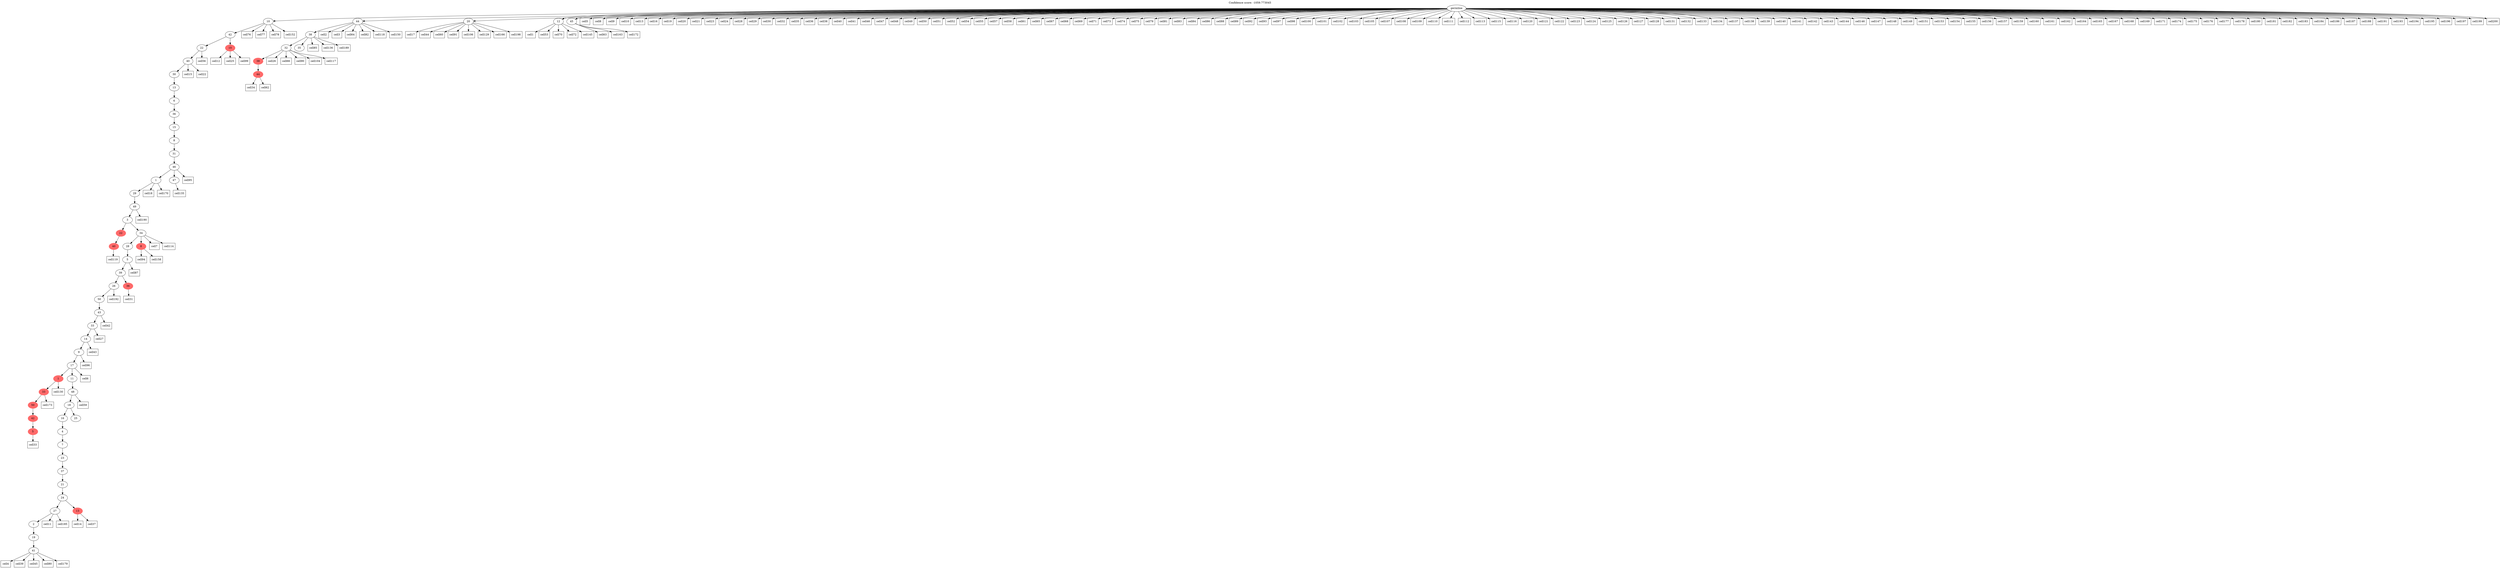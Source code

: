 digraph g {
	"59" -> "60";
	"60" [color=indianred1, style=filled, label="40"];
	"57" -> "58";
	"58" [color=indianred1, style=filled, label="5"];
	"56" -> "57";
	"57" [color=indianred1, style=filled, label="42"];
	"55" -> "56";
	"56" [color=indianred1, style=filled, label="50"];
	"54" -> "55";
	"55" [color=indianred1, style=filled, label="33"];
	"50" -> "51";
	"51" [label="41"];
	"49" -> "50";
	"50" [label="19"];
	"48" -> "49";
	"49" [label="2"];
	"47" -> "48";
	"48" [label="27"];
	"47" -> "52";
	"52" [color=indianred1, style=filled, label="13"];
	"46" -> "47";
	"47" [label="24"];
	"45" -> "46";
	"46" [label="21"];
	"44" -> "45";
	"45" [label="37"];
	"43" -> "44";
	"44" [label="23"];
	"42" -> "43";
	"43" [label="7"];
	"41" -> "42";
	"42" [label="4"];
	"40" -> "41";
	"41" [label="16"];
	"40" -> "53";
	"53" [label="25"];
	"39" -> "40";
	"40" [label="18"];
	"38" -> "39";
	"39" [label="48"];
	"37" -> "38";
	"38" [label="11"];
	"37" -> "54";
	"54" [color=indianred1, style=filled, label="1"];
	"36" -> "37";
	"37" [label="17"];
	"35" -> "36";
	"36" [label="9"];
	"34" -> "35";
	"35" [label="14"];
	"33" -> "34";
	"34" [label="33"];
	"32" -> "33";
	"33" [label="43"];
	"31" -> "32";
	"32" [label="50"];
	"29" -> "30";
	"30" [color=indianred1, style=filled, label="36"];
	"29" -> "31";
	"31" [label="26"];
	"28" -> "29";
	"29" [label="39"];
	"27" -> "28";
	"28" [label="5"];
	"25" -> "26";
	"26" [color=indianred1, style=filled, label="8"];
	"25" -> "27";
	"27" [label="28"];
	"24" -> "25";
	"25" [label="34"];
	"24" -> "59";
	"59" [color=indianred1, style=filled, label="22"];
	"23" -> "24";
	"24" [label="3"];
	"22" -> "23";
	"23" [label="49"];
	"21" -> "22";
	"22" [label="29"];
	"20" -> "21";
	"21" [label="1"];
	"20" -> "61";
	"61" [label="47"];
	"19" -> "20";
	"20" [label="46"];
	"18" -> "19";
	"19" [label="31"];
	"17" -> "18";
	"18" [label="8"];
	"16" -> "17";
	"17" [label="15"];
	"15" -> "16";
	"16" [label="36"];
	"14" -> "15";
	"15" [label="6"];
	"13" -> "14";
	"14" [label="13"];
	"12" -> "13";
	"13" [label="30"];
	"11" -> "12";
	"12" [label="40"];
	"10" -> "11";
	"11" [label="22"];
	"10" -> "62";
	"62" [color=indianred1, style=filled, label="10"];
	"9" -> "10";
	"10" [label="42"];
	"6" -> "7";
	"7" [color=indianred1, style=filled, label="44"];
	"5" -> "6";
	"6" [color=indianred1, style=filled, label="38"];
	"4" -> "5";
	"5" [label="32"];
	"4" -> "8";
	"8" [label="35"];
	"3" -> "4";
	"4" [label="38"];
	"0" -> "1";
	"1" [label="20"];
	"0" -> "2";
	"2" [label="12"];
	"0" -> "3";
	"3" [label="44"];
	"0" -> "9";
	"9" [label="10"];
	"0" -> "63";
	"63" [label="45"];
	"0" [label="germline"];
	"2" -> "cell1";
	"cell1" [shape=box];
	"3" -> "cell2";
	"cell2" [shape=box];
	"3" -> "cell3";
	"cell3" [shape=box];
	"51" -> "cell4";
	"cell4" [shape=box];
	"0" -> "cell5";
	"cell5" [shape=box];
	"37" -> "cell6";
	"cell6" [shape=box];
	"25" -> "cell7";
	"cell7" [shape=box];
	"0" -> "cell8";
	"cell8" [shape=box];
	"0" -> "cell9";
	"cell9" [shape=box];
	"0" -> "cell10";
	"cell10" [shape=box];
	"48" -> "cell11";
	"cell11" [shape=box];
	"62" -> "cell12";
	"cell12" [shape=box];
	"0" -> "cell13";
	"cell13" [shape=box];
	"52" -> "cell14";
	"cell14" [shape=box];
	"12" -> "cell15";
	"cell15" [shape=box];
	"0" -> "cell16";
	"cell16" [shape=box];
	"1" -> "cell17";
	"cell17" [shape=box];
	"21" -> "cell18";
	"cell18" [shape=box];
	"0" -> "cell19";
	"cell19" [shape=box];
	"0" -> "cell20";
	"cell20" [shape=box];
	"0" -> "cell21";
	"cell21" [shape=box];
	"12" -> "cell22";
	"cell22" [shape=box];
	"0" -> "cell23";
	"cell23" [shape=box];
	"0" -> "cell24";
	"cell24" [shape=box];
	"62" -> "cell25";
	"cell25" [shape=box];
	"5" -> "cell26";
	"cell26" [shape=box];
	"34" -> "cell27";
	"cell27" [shape=box];
	"0" -> "cell28";
	"cell28" [shape=box];
	"0" -> "cell29";
	"cell29" [shape=box];
	"0" -> "cell30";
	"cell30" [shape=box];
	"30" -> "cell31";
	"cell31" [shape=box];
	"0" -> "cell32";
	"cell32" [shape=box];
	"58" -> "cell33";
	"cell33" [shape=box];
	"7" -> "cell34";
	"cell34" [shape=box];
	"0" -> "cell35";
	"cell35" [shape=box];
	"0" -> "cell36";
	"cell36" [shape=box];
	"52" -> "cell37";
	"cell37" [shape=box];
	"0" -> "cell38";
	"cell38" [shape=box];
	"51" -> "cell39";
	"cell39" [shape=box];
	"0" -> "cell40";
	"cell40" [shape=box];
	"0" -> "cell41";
	"cell41" [shape=box];
	"33" -> "cell42";
	"cell42" [shape=box];
	"35" -> "cell43";
	"cell43" [shape=box];
	"1" -> "cell44";
	"cell44" [shape=box];
	"51" -> "cell45";
	"cell45" [shape=box];
	"0" -> "cell46";
	"cell46" [shape=box];
	"0" -> "cell47";
	"cell47" [shape=box];
	"0" -> "cell48";
	"cell48" [shape=box];
	"0" -> "cell49";
	"cell49" [shape=box];
	"0" -> "cell50";
	"cell50" [shape=box];
	"0" -> "cell51";
	"cell51" [shape=box];
	"0" -> "cell52";
	"cell52" [shape=box];
	"2" -> "cell53";
	"cell53" [shape=box];
	"0" -> "cell54";
	"cell54" [shape=box];
	"0" -> "cell55";
	"cell55" [shape=box];
	"11" -> "cell56";
	"cell56" [shape=box];
	"0" -> "cell57";
	"cell57" [shape=box];
	"0" -> "cell58";
	"cell58" [shape=box];
	"39" -> "cell59";
	"cell59" [shape=box];
	"1" -> "cell60";
	"cell60" [shape=box];
	"0" -> "cell61";
	"cell61" [shape=box];
	"7" -> "cell62";
	"cell62" [shape=box];
	"63" -> "cell63";
	"cell63" [shape=box];
	"3" -> "cell64";
	"cell64" [shape=box];
	"0" -> "cell65";
	"cell65" [shape=box];
	"5" -> "cell66";
	"cell66" [shape=box];
	"0" -> "cell67";
	"cell67" [shape=box];
	"0" -> "cell68";
	"cell68" [shape=box];
	"0" -> "cell69";
	"cell69" [shape=box];
	"2" -> "cell70";
	"cell70" [shape=box];
	"0" -> "cell71";
	"cell71" [shape=box];
	"2" -> "cell72";
	"cell72" [shape=box];
	"0" -> "cell73";
	"cell73" [shape=box];
	"0" -> "cell74";
	"cell74" [shape=box];
	"0" -> "cell75";
	"cell75" [shape=box];
	"9" -> "cell76";
	"cell76" [shape=box];
	"9" -> "cell77";
	"cell77" [shape=box];
	"9" -> "cell78";
	"cell78" [shape=box];
	"0" -> "cell79";
	"cell79" [shape=box];
	"51" -> "cell80";
	"cell80" [shape=box];
	"0" -> "cell81";
	"cell81" [shape=box];
	"3" -> "cell82";
	"cell82" [shape=box];
	"0" -> "cell83";
	"cell83" [shape=box];
	"0" -> "cell84";
	"cell84" [shape=box];
	"4" -> "cell85";
	"cell85" [shape=box];
	"0" -> "cell86";
	"cell86" [shape=box];
	"28" -> "cell87";
	"cell87" [shape=box];
	"0" -> "cell88";
	"cell88" [shape=box];
	"0" -> "cell89";
	"cell89" [shape=box];
	"5" -> "cell90";
	"cell90" [shape=box];
	"1" -> "cell91";
	"cell91" [shape=box];
	"0" -> "cell92";
	"cell92" [shape=box];
	"0" -> "cell93";
	"cell93" [shape=box];
	"26" -> "cell94";
	"cell94" [shape=box];
	"20" -> "cell95";
	"cell95" [shape=box];
	"36" -> "cell96";
	"cell96" [shape=box];
	"0" -> "cell97";
	"cell97" [shape=box];
	"0" -> "cell98";
	"cell98" [shape=box];
	"62" -> "cell99";
	"cell99" [shape=box];
	"0" -> "cell100";
	"cell100" [shape=box];
	"0" -> "cell101";
	"cell101" [shape=box];
	"0" -> "cell102";
	"cell102" [shape=box];
	"0" -> "cell103";
	"cell103" [shape=box];
	"5" -> "cell104";
	"cell104" [shape=box];
	"0" -> "cell105";
	"cell105" [shape=box];
	"1" -> "cell106";
	"cell106" [shape=box];
	"0" -> "cell107";
	"cell107" [shape=box];
	"0" -> "cell108";
	"cell108" [shape=box];
	"0" -> "cell109";
	"cell109" [shape=box];
	"0" -> "cell110";
	"cell110" [shape=box];
	"0" -> "cell111";
	"cell111" [shape=box];
	"0" -> "cell112";
	"cell112" [shape=box];
	"0" -> "cell113";
	"cell113" [shape=box];
	"25" -> "cell114";
	"cell114" [shape=box];
	"0" -> "cell115";
	"cell115" [shape=box];
	"0" -> "cell116";
	"cell116" [shape=box];
	"5" -> "cell117";
	"cell117" [shape=box];
	"3" -> "cell118";
	"cell118" [shape=box];
	"60" -> "cell119";
	"cell119" [shape=box];
	"0" -> "cell120";
	"cell120" [shape=box];
	"0" -> "cell121";
	"cell121" [shape=box];
	"0" -> "cell122";
	"cell122" [shape=box];
	"0" -> "cell123";
	"cell123" [shape=box];
	"0" -> "cell124";
	"cell124" [shape=box];
	"0" -> "cell125";
	"cell125" [shape=box];
	"0" -> "cell126";
	"cell126" [shape=box];
	"0" -> "cell127";
	"cell127" [shape=box];
	"0" -> "cell128";
	"cell128" [shape=box];
	"1" -> "cell129";
	"cell129" [shape=box];
	"54" -> "cell130";
	"cell130" [shape=box];
	"0" -> "cell131";
	"cell131" [shape=box];
	"0" -> "cell132";
	"cell132" [shape=box];
	"0" -> "cell133";
	"cell133" [shape=box];
	"0" -> "cell134";
	"cell134" [shape=box];
	"61" -> "cell135";
	"cell135" [shape=box];
	"4" -> "cell136";
	"cell136" [shape=box];
	"0" -> "cell137";
	"cell137" [shape=box];
	"0" -> "cell138";
	"cell138" [shape=box];
	"0" -> "cell139";
	"cell139" [shape=box];
	"0" -> "cell140";
	"cell140" [shape=box];
	"0" -> "cell141";
	"cell141" [shape=box];
	"0" -> "cell142";
	"cell142" [shape=box];
	"0" -> "cell143";
	"cell143" [shape=box];
	"0" -> "cell144";
	"cell144" [shape=box];
	"2" -> "cell145";
	"cell145" [shape=box];
	"0" -> "cell146";
	"cell146" [shape=box];
	"0" -> "cell147";
	"cell147" [shape=box];
	"0" -> "cell148";
	"cell148" [shape=box];
	"0" -> "cell149";
	"cell149" [shape=box];
	"3" -> "cell150";
	"cell150" [shape=box];
	"0" -> "cell151";
	"cell151" [shape=box];
	"9" -> "cell152";
	"cell152" [shape=box];
	"0" -> "cell153";
	"cell153" [shape=box];
	"0" -> "cell154";
	"cell154" [shape=box];
	"0" -> "cell155";
	"cell155" [shape=box];
	"0" -> "cell156";
	"cell156" [shape=box];
	"0" -> "cell157";
	"cell157" [shape=box];
	"26" -> "cell158";
	"cell158" [shape=box];
	"0" -> "cell159";
	"cell159" [shape=box];
	"0" -> "cell160";
	"cell160" [shape=box];
	"0" -> "cell161";
	"cell161" [shape=box];
	"0" -> "cell162";
	"cell162" [shape=box];
	"63" -> "cell163";
	"cell163" [shape=box];
	"0" -> "cell164";
	"cell164" [shape=box];
	"0" -> "cell165";
	"cell165" [shape=box];
	"1" -> "cell166";
	"cell166" [shape=box];
	"0" -> "cell167";
	"cell167" [shape=box];
	"0" -> "cell168";
	"cell168" [shape=box];
	"0" -> "cell169";
	"cell169" [shape=box];
	"21" -> "cell170";
	"cell170" [shape=box];
	"0" -> "cell171";
	"cell171" [shape=box];
	"63" -> "cell172";
	"cell172" [shape=box];
	"55" -> "cell173";
	"cell173" [shape=box];
	"0" -> "cell174";
	"cell174" [shape=box];
	"0" -> "cell175";
	"cell175" [shape=box];
	"0" -> "cell176";
	"cell176" [shape=box];
	"0" -> "cell177";
	"cell177" [shape=box];
	"0" -> "cell178";
	"cell178" [shape=box];
	"51" -> "cell179";
	"cell179" [shape=box];
	"0" -> "cell180";
	"cell180" [shape=box];
	"0" -> "cell181";
	"cell181" [shape=box];
	"0" -> "cell182";
	"cell182" [shape=box];
	"0" -> "cell183";
	"cell183" [shape=box];
	"0" -> "cell184";
	"cell184" [shape=box];
	"48" -> "cell185";
	"cell185" [shape=box];
	"0" -> "cell186";
	"cell186" [shape=box];
	"0" -> "cell187";
	"cell187" [shape=box];
	"0" -> "cell188";
	"cell188" [shape=box];
	"4" -> "cell189";
	"cell189" [shape=box];
	"23" -> "cell190";
	"cell190" [shape=box];
	"0" -> "cell191";
	"cell191" [shape=box];
	"31" -> "cell192";
	"cell192" [shape=box];
	"0" -> "cell193";
	"cell193" [shape=box];
	"0" -> "cell194";
	"cell194" [shape=box];
	"0" -> "cell195";
	"cell195" [shape=box];
	"0" -> "cell196";
	"cell196" [shape=box];
	"0" -> "cell197";
	"cell197" [shape=box];
	"1" -> "cell198";
	"cell198" [shape=box];
	"0" -> "cell199";
	"cell199" [shape=box];
	"0" -> "cell200";
	"cell200" [shape=box];
	labelloc="t";
	label="Confidence score: -1059.773045";
}
